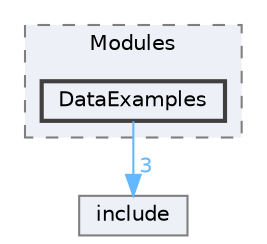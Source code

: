 digraph "C:/Users/patri/Documents/QConfigurableDashboard/src/Modules/DataExamples"
{
 // LATEX_PDF_SIZE
  bgcolor="transparent";
  edge [fontname=Helvetica,fontsize=10,labelfontname=Helvetica,labelfontsize=10];
  node [fontname=Helvetica,fontsize=10,shape=box,height=0.2,width=0.4];
  compound=true
  subgraph clusterdir_e38be3481126f4003b1dbdb05b41151c {
    graph [ bgcolor="#edf0f7", pencolor="grey50", label="Modules", fontname=Helvetica,fontsize=10 style="filled,dashed", URL="dir_e38be3481126f4003b1dbdb05b41151c.html",tooltip=""]
  dir_32f0b8e1d96e6f5fd4917154a26e3efc [label="DataExamples", fillcolor="#edf0f7", color="grey25", style="filled,bold", URL="dir_32f0b8e1d96e6f5fd4917154a26e3efc.html",tooltip=""];
  }
  dir_3967dfc770ebe5a70b79fb09fd1592d8 [label="include", fillcolor="#edf0f7", color="grey50", style="filled", URL="dir_3967dfc770ebe5a70b79fb09fd1592d8.html",tooltip=""];
  dir_32f0b8e1d96e6f5fd4917154a26e3efc->dir_3967dfc770ebe5a70b79fb09fd1592d8 [headlabel="3", labeldistance=1.5 headhref="dir_000003_000006.html" color="steelblue1" fontcolor="steelblue1"];
}
